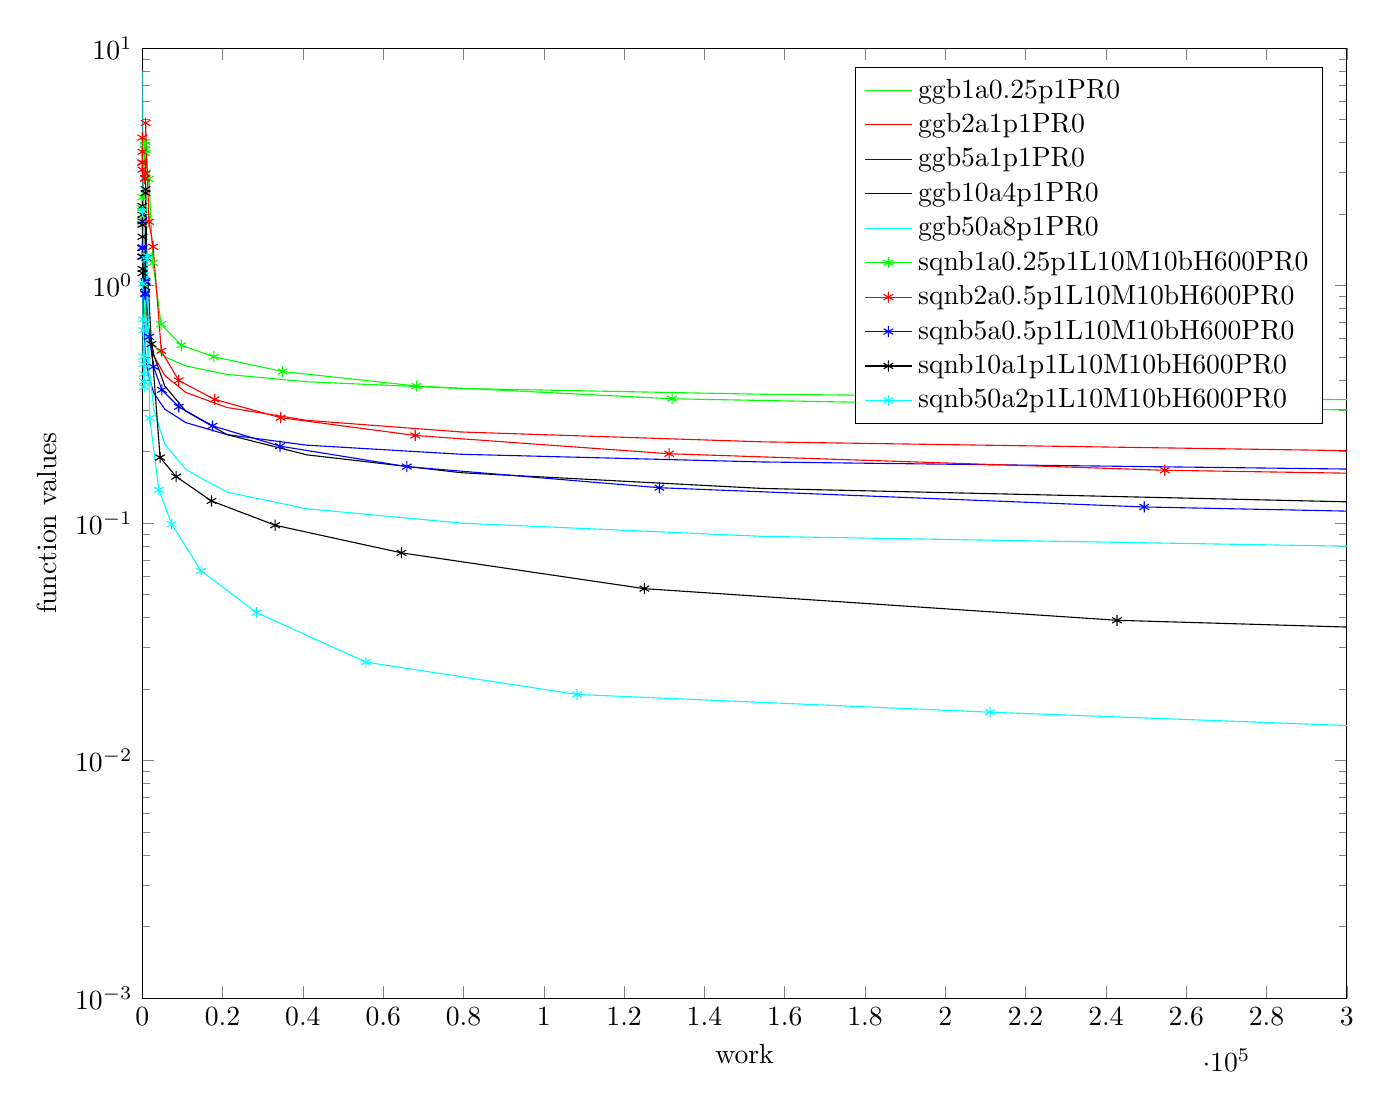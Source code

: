 % This file was created by matlab2tikz v0.4.6 running on MATLAB 8.2.
% Copyright (c) 2008--2014, Nico Schlömer <nico.schloemer@gmail.com>
% All rights reserved.
% Minimal pgfplots version: 1.3
% 
% The latest updates can be retrieved from
%   http://www.mathworks.com/matlabcentral/fileexchange/22022-matlab2tikz
% where you can also make suggestions and rate matlab2tikz.
% 
%
% defining custom colors
\definecolor{mycolor1}{rgb}{0.0,1.0,1.0}%
%
\begin{tikzpicture}

\begin{axis}[%
width=6.023in,
height=4.75in,
scale only axis,
xmin=0,
xmax=300000,
xlabel={work},
ymode=log,
ymin=0.001,
ymax=10,
yminorticks=true,
ylabel={function values},
legend style={draw=black,fill=white,legend cell align=left}
]
\addplot [color=green,solid]
  table[row sep=crcr]{
1	1.82	\\
2	2.359	\\
4	2.121	\\
7	1.905	\\
14	1.859	\\
28	1.533	\\
54	1.369	\\
104	1.192	\\
202	0.968	\\
393	0.841	\\
763	0.713	\\
1482	0.627	\\
2879	0.558	\\
5591	0.502	\\
10859	0.459	\\
21088	0.423	\\
40956	0.394	\\
79539	0.369	\\
154473	0.349	\\
300000	0.331	\\
};
\addlegendentry{ggb1a0.25p1PR0};

\addplot [color=red,solid]
  table[row sep=crcr]{
2	8.288	\\
4	7.18	\\
6	6.471	\\
8	6.457	\\
14	6.028	\\
28	4.964	\\
54	3.467	\\
104	2.525	\\
202	1.755	\\
394	1.217	\\
764	0.857	\\
1482	0.667	\\
2880	0.506	\\
5592	0.419	\\
10860	0.355	\\
21088	0.307	\\
40956	0.271	\\
79540	0.242	\\
154474	0.22	\\
300000	0.202	\\
};
\addlegendentry{ggb2a1p1PR0};

\addplot [color=blue,solid]
  table[row sep=crcr]{
5	3.518	\\
10	2.725	\\
15	2.746	\\
20	2.778	\\
25	2.492	\\
30	2.492	\\
55	1.674	\\
105	1.211	\\
205	0.907	\\
395	0.696	\\
765	0.512	\\
1485	0.421	\\
2880	0.353	\\
5595	0.302	\\
10860	0.265	\\
21090	0.236	\\
40960	0.213	\\
79540	0.195	\\
154475	0.181	\\
300000	0.169	\\
};
\addlegendentry{ggb5a1p1PR0};

\addplot [color=black,solid]
  table[row sep=crcr]{
10	6.826	\\
20	8.344	\\
30	7.606	\\
40	6.242	\\
50	5.25	\\
60	4.685	\\
70	4.465	\\
110	3.165	\\
210	2.263	\\
400	1.497	\\
770	0.926	\\
1490	0.676	\\
2880	0.511	\\
5600	0.378	\\
10860	0.296	\\
21090	0.236	\\
40960	0.194	\\
79540	0.163	\\
154480	0.14	\\
300000	0.123	\\
};
\addlegendentry{ggb10a4p1PR0};

\addplot [color=mycolor1,solid]
  table[row sep=crcr]{
50	7.978	\\
100	3.825	\\
150	2.714	\\
200	2.462	\\
250	1.857	\\
300	1.707	\\
350	1.498	\\
400	1.347	\\
450	1.269	\\
500	1.05	\\
800	0.737	\\
1500	0.485	\\
2900	0.3	\\
5600	0.215	\\
10900	0.168	\\
21100	0.135	\\
41000	0.115	\\
79550	0.1	\\
154500	0.088	\\
300000	0.08	\\
};
\addlegendentry{ggb50a8p1PR0};

\addplot [color=green,solid,mark=asterisk,mark options={solid}]
  table[row sep=crcr]{
1	1.82	\\
2	2.359	\\
4	2.121	\\
7	1.905	\\
650	3.914	\\
691	3.737	\\
732	3.737	\\
773	4.04	\\
814	3.614	\\
855	2.973	\\
1660	2.813	\\
2670	1.247	\\
4690	0.688	\\
9740	0.561	\\
17820	0.502	\\
34990	0.435	\\
68320	0.378	\\
131950	0.334	\\
256180	0.305	\\
496560	0.279	\\
};
\addlegendentry{sqnb1a0.25p1L10M10bH600PR0};

\addplot [color=red,solid,mark=asterisk,mark options={solid}]
  table[row sep=crcr]{
2	4.2	\\
4	3.66	\\
6	3.305	\\
8	3.294	\\
14	3.08	\\
660	2.826	\\
702	2.831	\\
744	2.832	\\
786	2.965	\\
828	4.838	\\
1680	1.858	\\
2700	1.458	\\
4740	0.532	\\
9072	0.399	\\
18000	0.332	\\
34488	0.278	\\
67980	0.234	\\
131220	0.196	\\
254640	0.167	\\
493320	0.144	\\
};
\addlegendentry{sqnb2a0.5p1L10M10bH600PR0};

\addplot [color=blue,solid,mark=asterisk,mark options={solid}]
  table[row sep=crcr]{
5	1.865	\\
10	1.438	\\
15	1.439	\\
20	1.45	\\
25	1.321	\\
30	1.323	\\
690	0.928	\\
735	0.92	\\
780	1.047	\\
825	1.032	\\
1740	0.609	\\
2790	0.456	\\
4890	0.364	\\
9090	0.309	\\
17490	0.257	\\
34290	0.211	\\
65880	0.173	\\
128790	0.141	\\
249540	0.117	\\
484740	0.097	\\
};
\addlegendentry{sqnb5a0.5p1L10M10bH600PR0};

\addplot [color=black,solid,mark=asterisk,mark options={solid}]
  table[row sep=crcr]{
10	1.803	\\
20	2.164	\\
30	1.989	\\
40	1.606	\\
50	1.327	\\
60	1.176	\\
70	1.13	\\
740	0.987	\\
790	2.457	\\
840	2.549	\\
1090	1.307	\\
2290	0.568	\\
4440	0.189	\\
8440	0.157	\\
17240	0.124	\\
33090	0.098	\\
64540	0.075	\\
125040	0.053	\\
242740	0.039	\\
471540	0.03	\\
};
\addlegendentry{sqnb10a1p1L10M10bH600PR0};

\addplot [color=mycolor1,solid,mark=asterisk,mark options={solid}]
  table[row sep=crcr]{
50	2.056	\\
100	1.018	\\
150	0.721	\\
200	0.649	\\
250	0.503	\\
300	0.467	\\
350	0.425	\\
400	0.395	\\
450	0.374	\\
1140	1.292	\\
1230	1.337	\\
1860	0.277	\\
4140	0.138	\\
7320	0.099	\\
14640	0.063	\\
28500	0.042	\\
55680	0.026	\\
108270	0.019	\\
211140	0.016	\\
409140	0.012	\\
};
\addlegendentry{sqnb50a2p1L10M10bH600PR0};

\end{axis}
\end{tikzpicture}%